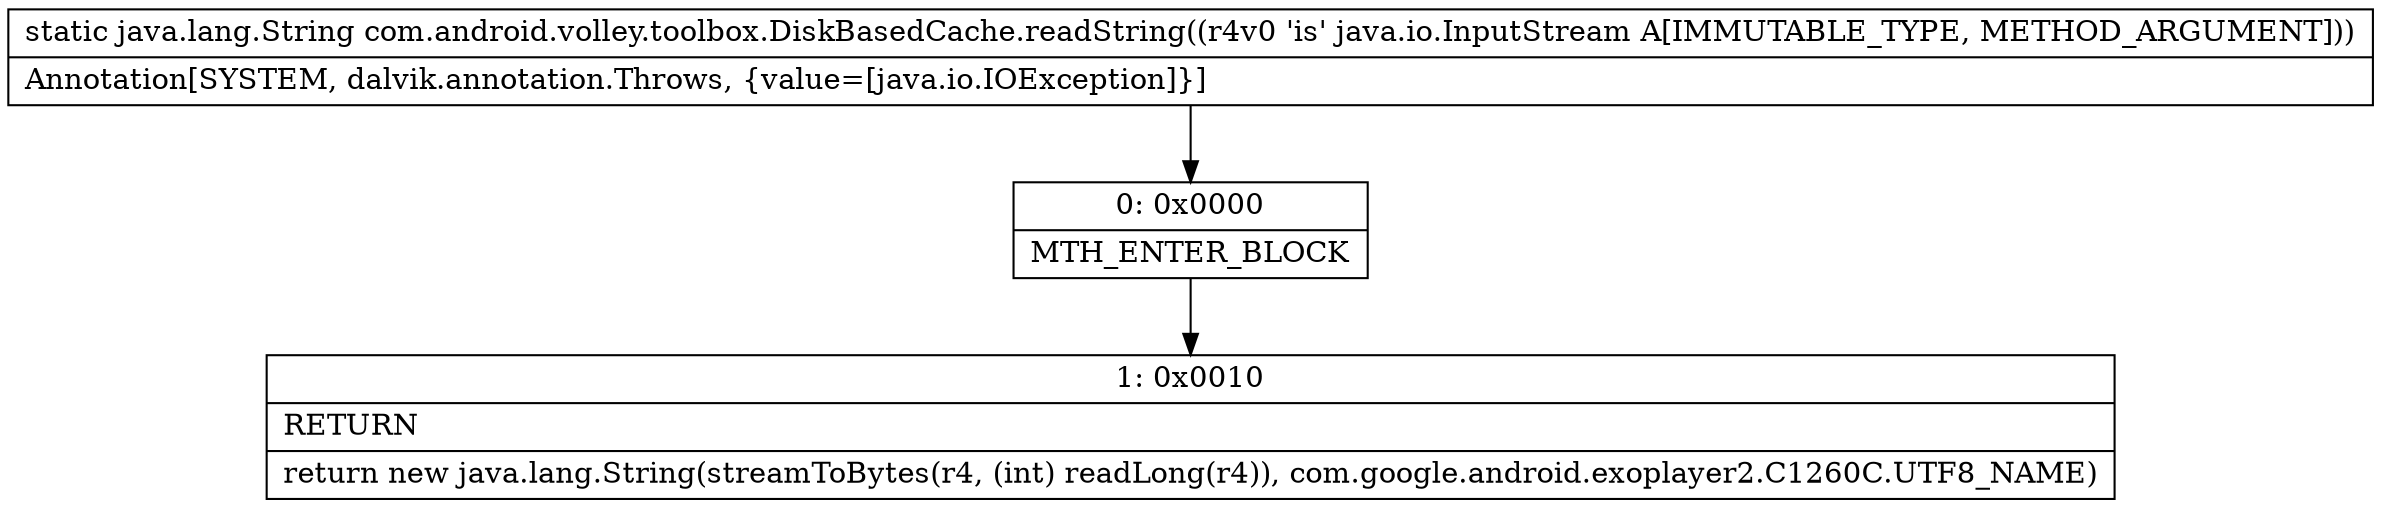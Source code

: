 digraph "CFG forcom.android.volley.toolbox.DiskBasedCache.readString(Ljava\/io\/InputStream;)Ljava\/lang\/String;" {
Node_0 [shape=record,label="{0\:\ 0x0000|MTH_ENTER_BLOCK\l}"];
Node_1 [shape=record,label="{1\:\ 0x0010|RETURN\l|return new java.lang.String(streamToBytes(r4, (int) readLong(r4)), com.google.android.exoplayer2.C1260C.UTF8_NAME)\l}"];
MethodNode[shape=record,label="{static java.lang.String com.android.volley.toolbox.DiskBasedCache.readString((r4v0 'is' java.io.InputStream A[IMMUTABLE_TYPE, METHOD_ARGUMENT]))  | Annotation[SYSTEM, dalvik.annotation.Throws, \{value=[java.io.IOException]\}]\l}"];
MethodNode -> Node_0;
Node_0 -> Node_1;
}

